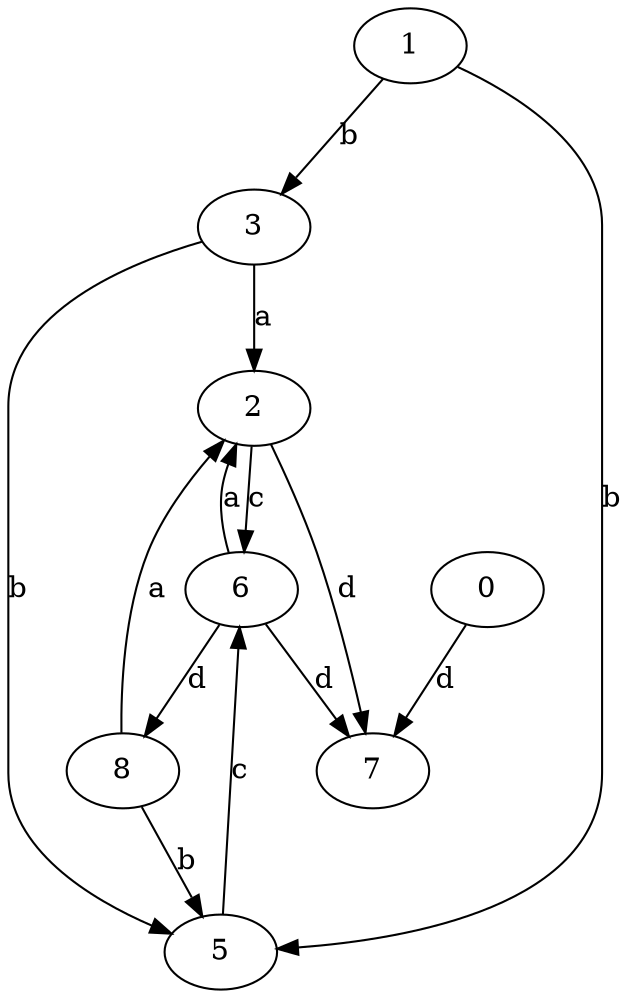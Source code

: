 strict digraph  {
1;
2;
0;
3;
5;
6;
7;
8;
1 -> 3  [label=b];
1 -> 5  [label=b];
2 -> 6  [label=c];
2 -> 7  [label=d];
0 -> 7  [label=d];
3 -> 2  [label=a];
3 -> 5  [label=b];
5 -> 6  [label=c];
6 -> 2  [label=a];
6 -> 7  [label=d];
6 -> 8  [label=d];
8 -> 2  [label=a];
8 -> 5  [label=b];
}

